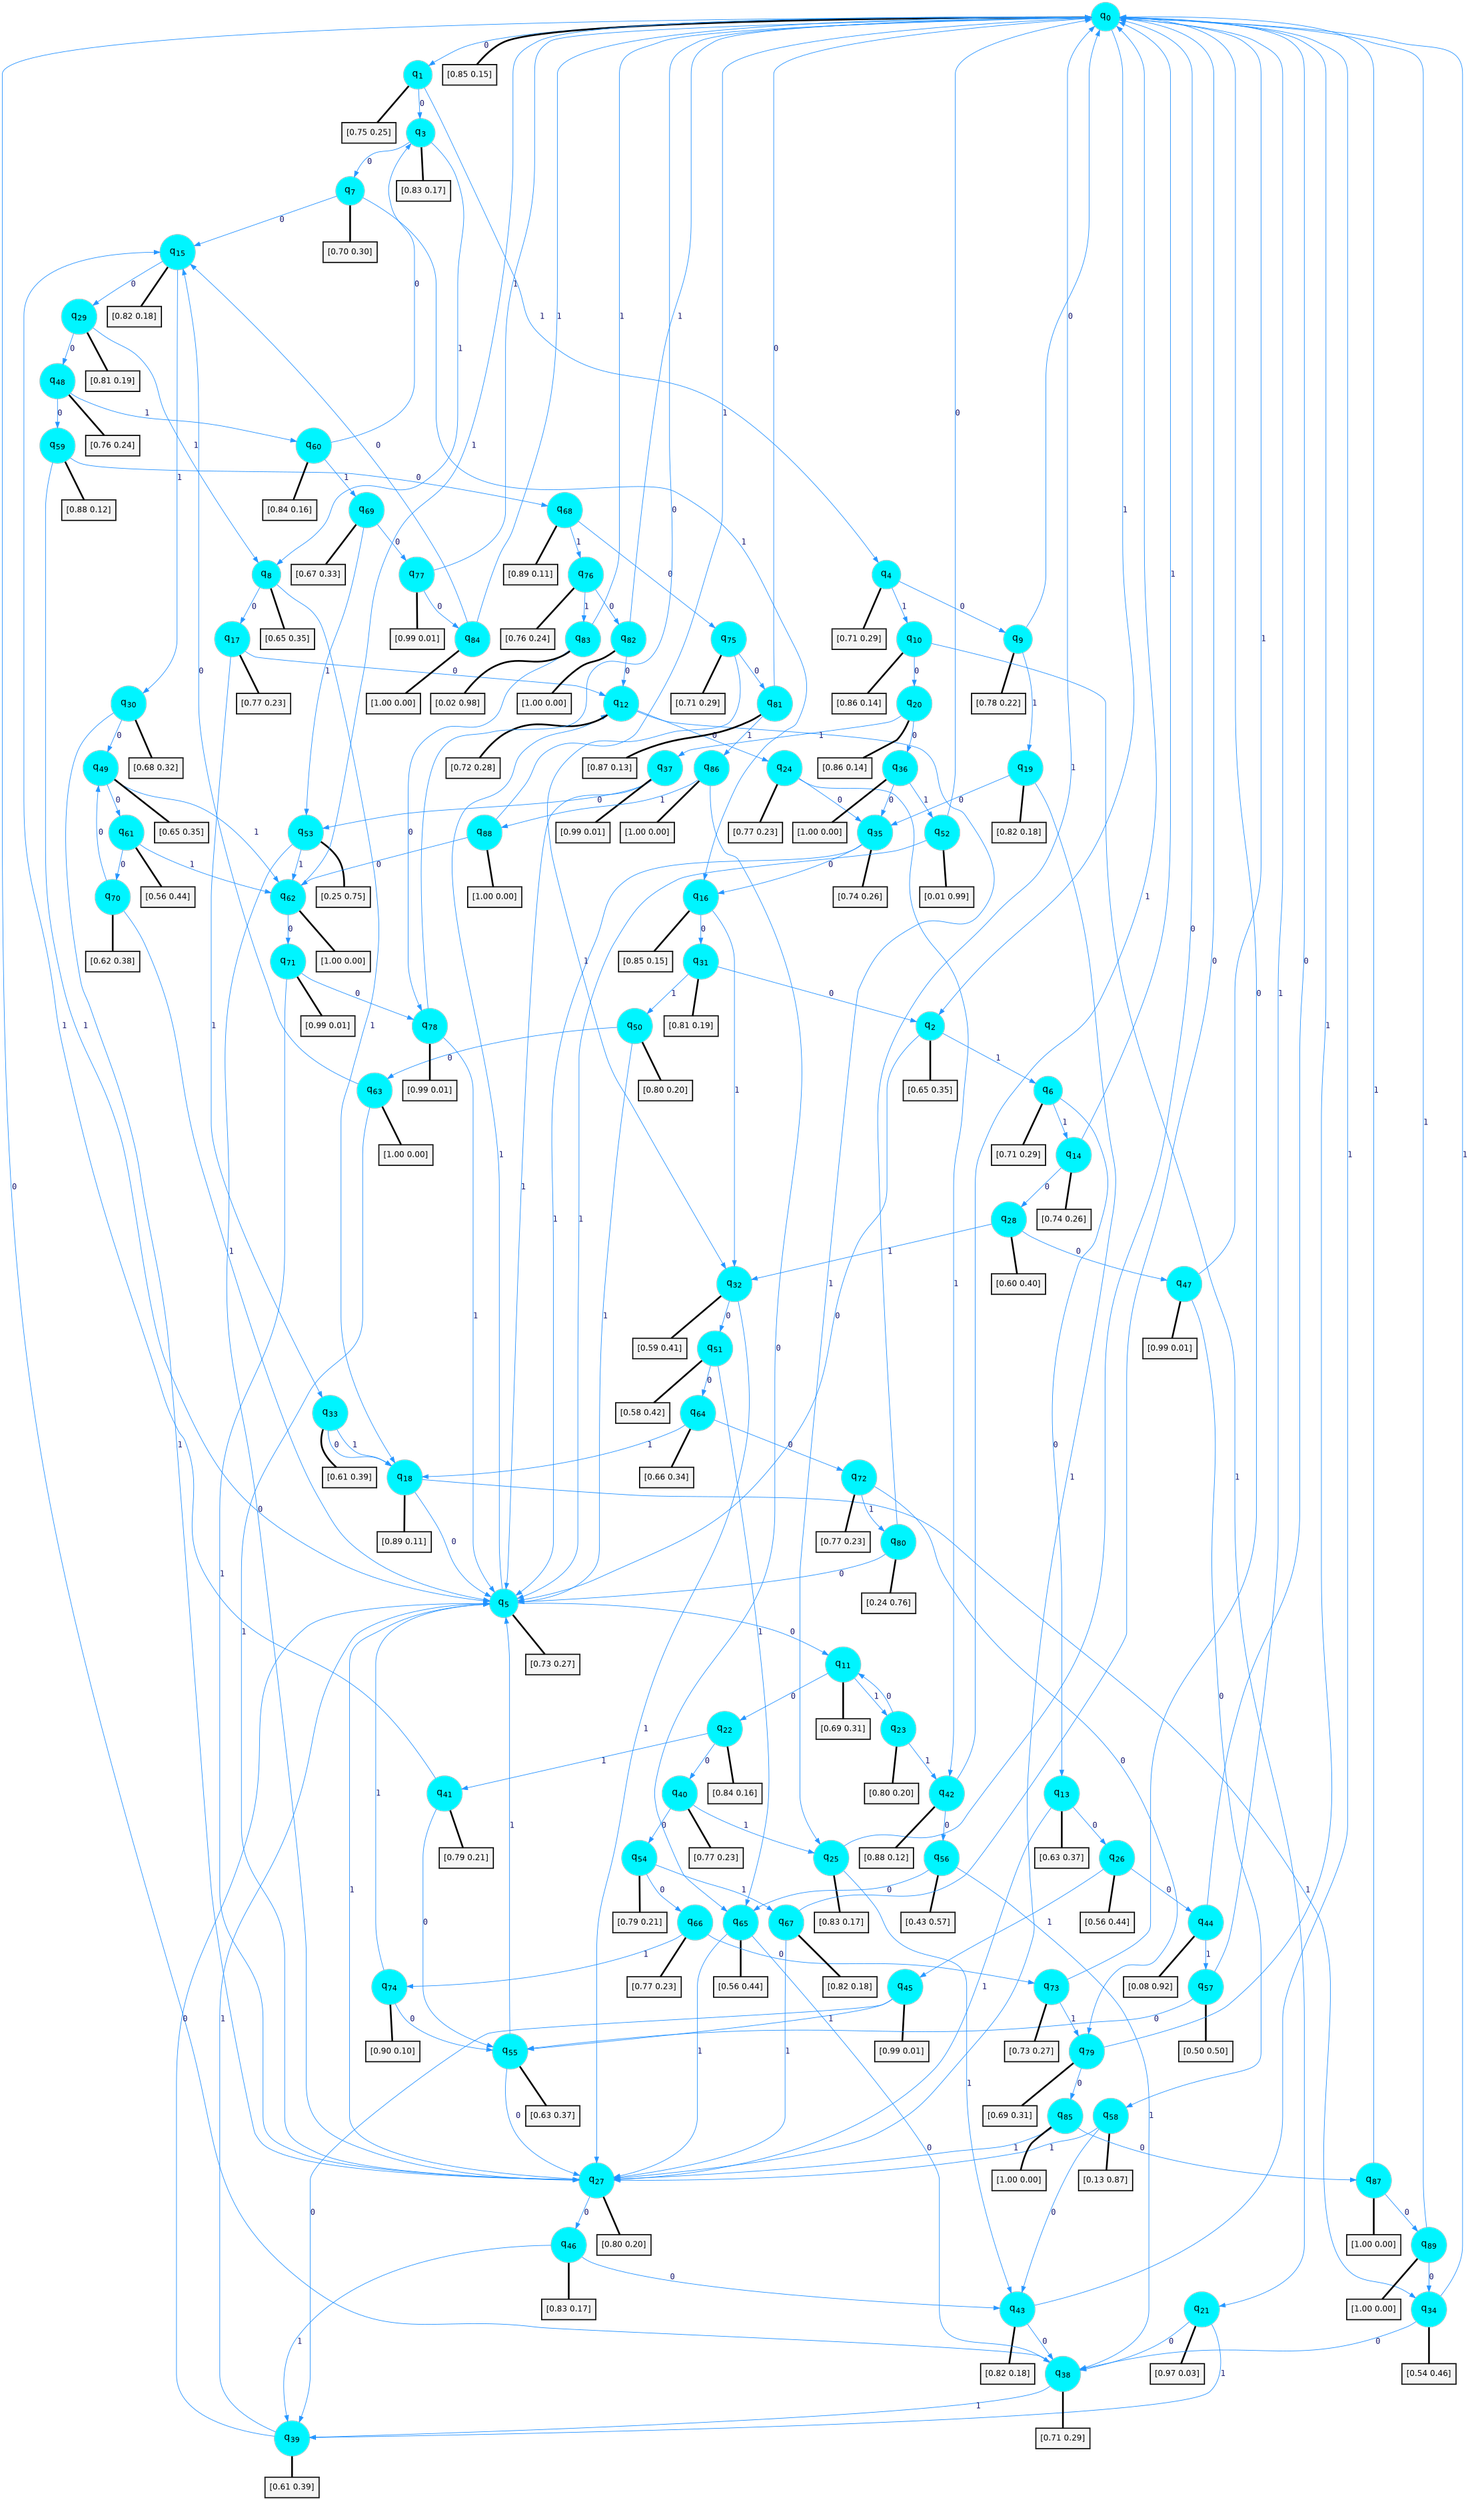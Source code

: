 digraph G {
graph [
bgcolor=transparent, dpi=300, rankdir=TD, size="40,25"];
node [
color=gray, fillcolor=turquoise1, fontcolor=black, fontname=Helvetica, fontsize=16, fontweight=bold, shape=circle, style=filled];
edge [
arrowsize=1, color=dodgerblue1, fontcolor=midnightblue, fontname=courier, fontweight=bold, penwidth=1, style=solid, weight=20];
0[label=<q<SUB>0</SUB>>];
1[label=<q<SUB>1</SUB>>];
2[label=<q<SUB>2</SUB>>];
3[label=<q<SUB>3</SUB>>];
4[label=<q<SUB>4</SUB>>];
5[label=<q<SUB>5</SUB>>];
6[label=<q<SUB>6</SUB>>];
7[label=<q<SUB>7</SUB>>];
8[label=<q<SUB>8</SUB>>];
9[label=<q<SUB>9</SUB>>];
10[label=<q<SUB>10</SUB>>];
11[label=<q<SUB>11</SUB>>];
12[label=<q<SUB>12</SUB>>];
13[label=<q<SUB>13</SUB>>];
14[label=<q<SUB>14</SUB>>];
15[label=<q<SUB>15</SUB>>];
16[label=<q<SUB>16</SUB>>];
17[label=<q<SUB>17</SUB>>];
18[label=<q<SUB>18</SUB>>];
19[label=<q<SUB>19</SUB>>];
20[label=<q<SUB>20</SUB>>];
21[label=<q<SUB>21</SUB>>];
22[label=<q<SUB>22</SUB>>];
23[label=<q<SUB>23</SUB>>];
24[label=<q<SUB>24</SUB>>];
25[label=<q<SUB>25</SUB>>];
26[label=<q<SUB>26</SUB>>];
27[label=<q<SUB>27</SUB>>];
28[label=<q<SUB>28</SUB>>];
29[label=<q<SUB>29</SUB>>];
30[label=<q<SUB>30</SUB>>];
31[label=<q<SUB>31</SUB>>];
32[label=<q<SUB>32</SUB>>];
33[label=<q<SUB>33</SUB>>];
34[label=<q<SUB>34</SUB>>];
35[label=<q<SUB>35</SUB>>];
36[label=<q<SUB>36</SUB>>];
37[label=<q<SUB>37</SUB>>];
38[label=<q<SUB>38</SUB>>];
39[label=<q<SUB>39</SUB>>];
40[label=<q<SUB>40</SUB>>];
41[label=<q<SUB>41</SUB>>];
42[label=<q<SUB>42</SUB>>];
43[label=<q<SUB>43</SUB>>];
44[label=<q<SUB>44</SUB>>];
45[label=<q<SUB>45</SUB>>];
46[label=<q<SUB>46</SUB>>];
47[label=<q<SUB>47</SUB>>];
48[label=<q<SUB>48</SUB>>];
49[label=<q<SUB>49</SUB>>];
50[label=<q<SUB>50</SUB>>];
51[label=<q<SUB>51</SUB>>];
52[label=<q<SUB>52</SUB>>];
53[label=<q<SUB>53</SUB>>];
54[label=<q<SUB>54</SUB>>];
55[label=<q<SUB>55</SUB>>];
56[label=<q<SUB>56</SUB>>];
57[label=<q<SUB>57</SUB>>];
58[label=<q<SUB>58</SUB>>];
59[label=<q<SUB>59</SUB>>];
60[label=<q<SUB>60</SUB>>];
61[label=<q<SUB>61</SUB>>];
62[label=<q<SUB>62</SUB>>];
63[label=<q<SUB>63</SUB>>];
64[label=<q<SUB>64</SUB>>];
65[label=<q<SUB>65</SUB>>];
66[label=<q<SUB>66</SUB>>];
67[label=<q<SUB>67</SUB>>];
68[label=<q<SUB>68</SUB>>];
69[label=<q<SUB>69</SUB>>];
70[label=<q<SUB>70</SUB>>];
71[label=<q<SUB>71</SUB>>];
72[label=<q<SUB>72</SUB>>];
73[label=<q<SUB>73</SUB>>];
74[label=<q<SUB>74</SUB>>];
75[label=<q<SUB>75</SUB>>];
76[label=<q<SUB>76</SUB>>];
77[label=<q<SUB>77</SUB>>];
78[label=<q<SUB>78</SUB>>];
79[label=<q<SUB>79</SUB>>];
80[label=<q<SUB>80</SUB>>];
81[label=<q<SUB>81</SUB>>];
82[label=<q<SUB>82</SUB>>];
83[label=<q<SUB>83</SUB>>];
84[label=<q<SUB>84</SUB>>];
85[label=<q<SUB>85</SUB>>];
86[label=<q<SUB>86</SUB>>];
87[label=<q<SUB>87</SUB>>];
88[label=<q<SUB>88</SUB>>];
89[label=<q<SUB>89</SUB>>];
90[label="[0.85 0.15]", shape=box,fontcolor=black, fontname=Helvetica, fontsize=14, penwidth=2, fillcolor=whitesmoke,color=black];
91[label="[0.75 0.25]", shape=box,fontcolor=black, fontname=Helvetica, fontsize=14, penwidth=2, fillcolor=whitesmoke,color=black];
92[label="[0.65 0.35]", shape=box,fontcolor=black, fontname=Helvetica, fontsize=14, penwidth=2, fillcolor=whitesmoke,color=black];
93[label="[0.83 0.17]", shape=box,fontcolor=black, fontname=Helvetica, fontsize=14, penwidth=2, fillcolor=whitesmoke,color=black];
94[label="[0.71 0.29]", shape=box,fontcolor=black, fontname=Helvetica, fontsize=14, penwidth=2, fillcolor=whitesmoke,color=black];
95[label="[0.73 0.27]", shape=box,fontcolor=black, fontname=Helvetica, fontsize=14, penwidth=2, fillcolor=whitesmoke,color=black];
96[label="[0.71 0.29]", shape=box,fontcolor=black, fontname=Helvetica, fontsize=14, penwidth=2, fillcolor=whitesmoke,color=black];
97[label="[0.70 0.30]", shape=box,fontcolor=black, fontname=Helvetica, fontsize=14, penwidth=2, fillcolor=whitesmoke,color=black];
98[label="[0.65 0.35]", shape=box,fontcolor=black, fontname=Helvetica, fontsize=14, penwidth=2, fillcolor=whitesmoke,color=black];
99[label="[0.78 0.22]", shape=box,fontcolor=black, fontname=Helvetica, fontsize=14, penwidth=2, fillcolor=whitesmoke,color=black];
100[label="[0.86 0.14]", shape=box,fontcolor=black, fontname=Helvetica, fontsize=14, penwidth=2, fillcolor=whitesmoke,color=black];
101[label="[0.69 0.31]", shape=box,fontcolor=black, fontname=Helvetica, fontsize=14, penwidth=2, fillcolor=whitesmoke,color=black];
102[label="[0.72 0.28]", shape=box,fontcolor=black, fontname=Helvetica, fontsize=14, penwidth=2, fillcolor=whitesmoke,color=black];
103[label="[0.63 0.37]", shape=box,fontcolor=black, fontname=Helvetica, fontsize=14, penwidth=2, fillcolor=whitesmoke,color=black];
104[label="[0.74 0.26]", shape=box,fontcolor=black, fontname=Helvetica, fontsize=14, penwidth=2, fillcolor=whitesmoke,color=black];
105[label="[0.82 0.18]", shape=box,fontcolor=black, fontname=Helvetica, fontsize=14, penwidth=2, fillcolor=whitesmoke,color=black];
106[label="[0.85 0.15]", shape=box,fontcolor=black, fontname=Helvetica, fontsize=14, penwidth=2, fillcolor=whitesmoke,color=black];
107[label="[0.77 0.23]", shape=box,fontcolor=black, fontname=Helvetica, fontsize=14, penwidth=2, fillcolor=whitesmoke,color=black];
108[label="[0.89 0.11]", shape=box,fontcolor=black, fontname=Helvetica, fontsize=14, penwidth=2, fillcolor=whitesmoke,color=black];
109[label="[0.82 0.18]", shape=box,fontcolor=black, fontname=Helvetica, fontsize=14, penwidth=2, fillcolor=whitesmoke,color=black];
110[label="[0.86 0.14]", shape=box,fontcolor=black, fontname=Helvetica, fontsize=14, penwidth=2, fillcolor=whitesmoke,color=black];
111[label="[0.97 0.03]", shape=box,fontcolor=black, fontname=Helvetica, fontsize=14, penwidth=2, fillcolor=whitesmoke,color=black];
112[label="[0.84 0.16]", shape=box,fontcolor=black, fontname=Helvetica, fontsize=14, penwidth=2, fillcolor=whitesmoke,color=black];
113[label="[0.80 0.20]", shape=box,fontcolor=black, fontname=Helvetica, fontsize=14, penwidth=2, fillcolor=whitesmoke,color=black];
114[label="[0.77 0.23]", shape=box,fontcolor=black, fontname=Helvetica, fontsize=14, penwidth=2, fillcolor=whitesmoke,color=black];
115[label="[0.83 0.17]", shape=box,fontcolor=black, fontname=Helvetica, fontsize=14, penwidth=2, fillcolor=whitesmoke,color=black];
116[label="[0.56 0.44]", shape=box,fontcolor=black, fontname=Helvetica, fontsize=14, penwidth=2, fillcolor=whitesmoke,color=black];
117[label="[0.80 0.20]", shape=box,fontcolor=black, fontname=Helvetica, fontsize=14, penwidth=2, fillcolor=whitesmoke,color=black];
118[label="[0.60 0.40]", shape=box,fontcolor=black, fontname=Helvetica, fontsize=14, penwidth=2, fillcolor=whitesmoke,color=black];
119[label="[0.81 0.19]", shape=box,fontcolor=black, fontname=Helvetica, fontsize=14, penwidth=2, fillcolor=whitesmoke,color=black];
120[label="[0.68 0.32]", shape=box,fontcolor=black, fontname=Helvetica, fontsize=14, penwidth=2, fillcolor=whitesmoke,color=black];
121[label="[0.81 0.19]", shape=box,fontcolor=black, fontname=Helvetica, fontsize=14, penwidth=2, fillcolor=whitesmoke,color=black];
122[label="[0.59 0.41]", shape=box,fontcolor=black, fontname=Helvetica, fontsize=14, penwidth=2, fillcolor=whitesmoke,color=black];
123[label="[0.61 0.39]", shape=box,fontcolor=black, fontname=Helvetica, fontsize=14, penwidth=2, fillcolor=whitesmoke,color=black];
124[label="[0.54 0.46]", shape=box,fontcolor=black, fontname=Helvetica, fontsize=14, penwidth=2, fillcolor=whitesmoke,color=black];
125[label="[0.74 0.26]", shape=box,fontcolor=black, fontname=Helvetica, fontsize=14, penwidth=2, fillcolor=whitesmoke,color=black];
126[label="[1.00 0.00]", shape=box,fontcolor=black, fontname=Helvetica, fontsize=14, penwidth=2, fillcolor=whitesmoke,color=black];
127[label="[0.99 0.01]", shape=box,fontcolor=black, fontname=Helvetica, fontsize=14, penwidth=2, fillcolor=whitesmoke,color=black];
128[label="[0.71 0.29]", shape=box,fontcolor=black, fontname=Helvetica, fontsize=14, penwidth=2, fillcolor=whitesmoke,color=black];
129[label="[0.61 0.39]", shape=box,fontcolor=black, fontname=Helvetica, fontsize=14, penwidth=2, fillcolor=whitesmoke,color=black];
130[label="[0.77 0.23]", shape=box,fontcolor=black, fontname=Helvetica, fontsize=14, penwidth=2, fillcolor=whitesmoke,color=black];
131[label="[0.79 0.21]", shape=box,fontcolor=black, fontname=Helvetica, fontsize=14, penwidth=2, fillcolor=whitesmoke,color=black];
132[label="[0.88 0.12]", shape=box,fontcolor=black, fontname=Helvetica, fontsize=14, penwidth=2, fillcolor=whitesmoke,color=black];
133[label="[0.82 0.18]", shape=box,fontcolor=black, fontname=Helvetica, fontsize=14, penwidth=2, fillcolor=whitesmoke,color=black];
134[label="[0.08 0.92]", shape=box,fontcolor=black, fontname=Helvetica, fontsize=14, penwidth=2, fillcolor=whitesmoke,color=black];
135[label="[0.99 0.01]", shape=box,fontcolor=black, fontname=Helvetica, fontsize=14, penwidth=2, fillcolor=whitesmoke,color=black];
136[label="[0.83 0.17]", shape=box,fontcolor=black, fontname=Helvetica, fontsize=14, penwidth=2, fillcolor=whitesmoke,color=black];
137[label="[0.99 0.01]", shape=box,fontcolor=black, fontname=Helvetica, fontsize=14, penwidth=2, fillcolor=whitesmoke,color=black];
138[label="[0.76 0.24]", shape=box,fontcolor=black, fontname=Helvetica, fontsize=14, penwidth=2, fillcolor=whitesmoke,color=black];
139[label="[0.65 0.35]", shape=box,fontcolor=black, fontname=Helvetica, fontsize=14, penwidth=2, fillcolor=whitesmoke,color=black];
140[label="[0.80 0.20]", shape=box,fontcolor=black, fontname=Helvetica, fontsize=14, penwidth=2, fillcolor=whitesmoke,color=black];
141[label="[0.58 0.42]", shape=box,fontcolor=black, fontname=Helvetica, fontsize=14, penwidth=2, fillcolor=whitesmoke,color=black];
142[label="[0.01 0.99]", shape=box,fontcolor=black, fontname=Helvetica, fontsize=14, penwidth=2, fillcolor=whitesmoke,color=black];
143[label="[0.25 0.75]", shape=box,fontcolor=black, fontname=Helvetica, fontsize=14, penwidth=2, fillcolor=whitesmoke,color=black];
144[label="[0.79 0.21]", shape=box,fontcolor=black, fontname=Helvetica, fontsize=14, penwidth=2, fillcolor=whitesmoke,color=black];
145[label="[0.63 0.37]", shape=box,fontcolor=black, fontname=Helvetica, fontsize=14, penwidth=2, fillcolor=whitesmoke,color=black];
146[label="[0.43 0.57]", shape=box,fontcolor=black, fontname=Helvetica, fontsize=14, penwidth=2, fillcolor=whitesmoke,color=black];
147[label="[0.50 0.50]", shape=box,fontcolor=black, fontname=Helvetica, fontsize=14, penwidth=2, fillcolor=whitesmoke,color=black];
148[label="[0.13 0.87]", shape=box,fontcolor=black, fontname=Helvetica, fontsize=14, penwidth=2, fillcolor=whitesmoke,color=black];
149[label="[0.88 0.12]", shape=box,fontcolor=black, fontname=Helvetica, fontsize=14, penwidth=2, fillcolor=whitesmoke,color=black];
150[label="[0.84 0.16]", shape=box,fontcolor=black, fontname=Helvetica, fontsize=14, penwidth=2, fillcolor=whitesmoke,color=black];
151[label="[0.56 0.44]", shape=box,fontcolor=black, fontname=Helvetica, fontsize=14, penwidth=2, fillcolor=whitesmoke,color=black];
152[label="[1.00 0.00]", shape=box,fontcolor=black, fontname=Helvetica, fontsize=14, penwidth=2, fillcolor=whitesmoke,color=black];
153[label="[1.00 0.00]", shape=box,fontcolor=black, fontname=Helvetica, fontsize=14, penwidth=2, fillcolor=whitesmoke,color=black];
154[label="[0.66 0.34]", shape=box,fontcolor=black, fontname=Helvetica, fontsize=14, penwidth=2, fillcolor=whitesmoke,color=black];
155[label="[0.56 0.44]", shape=box,fontcolor=black, fontname=Helvetica, fontsize=14, penwidth=2, fillcolor=whitesmoke,color=black];
156[label="[0.77 0.23]", shape=box,fontcolor=black, fontname=Helvetica, fontsize=14, penwidth=2, fillcolor=whitesmoke,color=black];
157[label="[0.82 0.18]", shape=box,fontcolor=black, fontname=Helvetica, fontsize=14, penwidth=2, fillcolor=whitesmoke,color=black];
158[label="[0.89 0.11]", shape=box,fontcolor=black, fontname=Helvetica, fontsize=14, penwidth=2, fillcolor=whitesmoke,color=black];
159[label="[0.67 0.33]", shape=box,fontcolor=black, fontname=Helvetica, fontsize=14, penwidth=2, fillcolor=whitesmoke,color=black];
160[label="[0.62 0.38]", shape=box,fontcolor=black, fontname=Helvetica, fontsize=14, penwidth=2, fillcolor=whitesmoke,color=black];
161[label="[0.99 0.01]", shape=box,fontcolor=black, fontname=Helvetica, fontsize=14, penwidth=2, fillcolor=whitesmoke,color=black];
162[label="[0.77 0.23]", shape=box,fontcolor=black, fontname=Helvetica, fontsize=14, penwidth=2, fillcolor=whitesmoke,color=black];
163[label="[0.73 0.27]", shape=box,fontcolor=black, fontname=Helvetica, fontsize=14, penwidth=2, fillcolor=whitesmoke,color=black];
164[label="[0.90 0.10]", shape=box,fontcolor=black, fontname=Helvetica, fontsize=14, penwidth=2, fillcolor=whitesmoke,color=black];
165[label="[0.71 0.29]", shape=box,fontcolor=black, fontname=Helvetica, fontsize=14, penwidth=2, fillcolor=whitesmoke,color=black];
166[label="[0.76 0.24]", shape=box,fontcolor=black, fontname=Helvetica, fontsize=14, penwidth=2, fillcolor=whitesmoke,color=black];
167[label="[0.99 0.01]", shape=box,fontcolor=black, fontname=Helvetica, fontsize=14, penwidth=2, fillcolor=whitesmoke,color=black];
168[label="[0.99 0.01]", shape=box,fontcolor=black, fontname=Helvetica, fontsize=14, penwidth=2, fillcolor=whitesmoke,color=black];
169[label="[0.69 0.31]", shape=box,fontcolor=black, fontname=Helvetica, fontsize=14, penwidth=2, fillcolor=whitesmoke,color=black];
170[label="[0.24 0.76]", shape=box,fontcolor=black, fontname=Helvetica, fontsize=14, penwidth=2, fillcolor=whitesmoke,color=black];
171[label="[0.87 0.13]", shape=box,fontcolor=black, fontname=Helvetica, fontsize=14, penwidth=2, fillcolor=whitesmoke,color=black];
172[label="[1.00 0.00]", shape=box,fontcolor=black, fontname=Helvetica, fontsize=14, penwidth=2, fillcolor=whitesmoke,color=black];
173[label="[0.02 0.98]", shape=box,fontcolor=black, fontname=Helvetica, fontsize=14, penwidth=2, fillcolor=whitesmoke,color=black];
174[label="[1.00 0.00]", shape=box,fontcolor=black, fontname=Helvetica, fontsize=14, penwidth=2, fillcolor=whitesmoke,color=black];
175[label="[1.00 0.00]", shape=box,fontcolor=black, fontname=Helvetica, fontsize=14, penwidth=2, fillcolor=whitesmoke,color=black];
176[label="[1.00 0.00]", shape=box,fontcolor=black, fontname=Helvetica, fontsize=14, penwidth=2, fillcolor=whitesmoke,color=black];
177[label="[1.00 0.00]", shape=box,fontcolor=black, fontname=Helvetica, fontsize=14, penwidth=2, fillcolor=whitesmoke,color=black];
178[label="[1.00 0.00]", shape=box,fontcolor=black, fontname=Helvetica, fontsize=14, penwidth=2, fillcolor=whitesmoke,color=black];
179[label="[1.00 0.00]", shape=box,fontcolor=black, fontname=Helvetica, fontsize=14, penwidth=2, fillcolor=whitesmoke,color=black];
0->1 [label=0];
0->2 [label=1];
0->90 [arrowhead=none, penwidth=3,color=black];
1->3 [label=0];
1->4 [label=1];
1->91 [arrowhead=none, penwidth=3,color=black];
2->5 [label=0];
2->6 [label=1];
2->92 [arrowhead=none, penwidth=3,color=black];
3->7 [label=0];
3->8 [label=1];
3->93 [arrowhead=none, penwidth=3,color=black];
4->9 [label=0];
4->10 [label=1];
4->94 [arrowhead=none, penwidth=3,color=black];
5->11 [label=0];
5->12 [label=1];
5->95 [arrowhead=none, penwidth=3,color=black];
6->13 [label=0];
6->14 [label=1];
6->96 [arrowhead=none, penwidth=3,color=black];
7->15 [label=0];
7->16 [label=1];
7->97 [arrowhead=none, penwidth=3,color=black];
8->17 [label=0];
8->18 [label=1];
8->98 [arrowhead=none, penwidth=3,color=black];
9->0 [label=0];
9->19 [label=1];
9->99 [arrowhead=none, penwidth=3,color=black];
10->20 [label=0];
10->21 [label=1];
10->100 [arrowhead=none, penwidth=3,color=black];
11->22 [label=0];
11->23 [label=1];
11->101 [arrowhead=none, penwidth=3,color=black];
12->24 [label=0];
12->25 [label=1];
12->102 [arrowhead=none, penwidth=3,color=black];
13->26 [label=0];
13->27 [label=1];
13->103 [arrowhead=none, penwidth=3,color=black];
14->28 [label=0];
14->0 [label=1];
14->104 [arrowhead=none, penwidth=3,color=black];
15->29 [label=0];
15->30 [label=1];
15->105 [arrowhead=none, penwidth=3,color=black];
16->31 [label=0];
16->32 [label=1];
16->106 [arrowhead=none, penwidth=3,color=black];
17->12 [label=0];
17->33 [label=1];
17->107 [arrowhead=none, penwidth=3,color=black];
18->5 [label=0];
18->34 [label=1];
18->108 [arrowhead=none, penwidth=3,color=black];
19->35 [label=0];
19->27 [label=1];
19->109 [arrowhead=none, penwidth=3,color=black];
20->36 [label=0];
20->37 [label=1];
20->110 [arrowhead=none, penwidth=3,color=black];
21->38 [label=0];
21->39 [label=1];
21->111 [arrowhead=none, penwidth=3,color=black];
22->40 [label=0];
22->41 [label=1];
22->112 [arrowhead=none, penwidth=3,color=black];
23->11 [label=0];
23->42 [label=1];
23->113 [arrowhead=none, penwidth=3,color=black];
24->35 [label=0];
24->42 [label=1];
24->114 [arrowhead=none, penwidth=3,color=black];
25->0 [label=0];
25->43 [label=1];
25->115 [arrowhead=none, penwidth=3,color=black];
26->44 [label=0];
26->45 [label=1];
26->116 [arrowhead=none, penwidth=3,color=black];
27->46 [label=0];
27->5 [label=1];
27->117 [arrowhead=none, penwidth=3,color=black];
28->47 [label=0];
28->32 [label=1];
28->118 [arrowhead=none, penwidth=3,color=black];
29->48 [label=0];
29->8 [label=1];
29->119 [arrowhead=none, penwidth=3,color=black];
30->49 [label=0];
30->27 [label=1];
30->120 [arrowhead=none, penwidth=3,color=black];
31->2 [label=0];
31->50 [label=1];
31->121 [arrowhead=none, penwidth=3,color=black];
32->51 [label=0];
32->27 [label=1];
32->122 [arrowhead=none, penwidth=3,color=black];
33->18 [label=0];
33->18 [label=1];
33->123 [arrowhead=none, penwidth=3,color=black];
34->38 [label=0];
34->0 [label=1];
34->124 [arrowhead=none, penwidth=3,color=black];
35->16 [label=0];
35->5 [label=1];
35->125 [arrowhead=none, penwidth=3,color=black];
36->35 [label=0];
36->52 [label=1];
36->126 [arrowhead=none, penwidth=3,color=black];
37->53 [label=0];
37->5 [label=1];
37->127 [arrowhead=none, penwidth=3,color=black];
38->0 [label=0];
38->39 [label=1];
38->128 [arrowhead=none, penwidth=3,color=black];
39->5 [label=0];
39->5 [label=1];
39->129 [arrowhead=none, penwidth=3,color=black];
40->54 [label=0];
40->25 [label=1];
40->130 [arrowhead=none, penwidth=3,color=black];
41->55 [label=0];
41->15 [label=1];
41->131 [arrowhead=none, penwidth=3,color=black];
42->56 [label=0];
42->0 [label=1];
42->132 [arrowhead=none, penwidth=3,color=black];
43->38 [label=0];
43->0 [label=1];
43->133 [arrowhead=none, penwidth=3,color=black];
44->0 [label=0];
44->57 [label=1];
44->134 [arrowhead=none, penwidth=3,color=black];
45->39 [label=0];
45->55 [label=1];
45->135 [arrowhead=none, penwidth=3,color=black];
46->43 [label=0];
46->39 [label=1];
46->136 [arrowhead=none, penwidth=3,color=black];
47->58 [label=0];
47->0 [label=1];
47->137 [arrowhead=none, penwidth=3,color=black];
48->59 [label=0];
48->60 [label=1];
48->138 [arrowhead=none, penwidth=3,color=black];
49->61 [label=0];
49->62 [label=1];
49->139 [arrowhead=none, penwidth=3,color=black];
50->63 [label=0];
50->5 [label=1];
50->140 [arrowhead=none, penwidth=3,color=black];
51->64 [label=0];
51->65 [label=1];
51->141 [arrowhead=none, penwidth=3,color=black];
52->0 [label=0];
52->5 [label=1];
52->142 [arrowhead=none, penwidth=3,color=black];
53->27 [label=0];
53->62 [label=1];
53->143 [arrowhead=none, penwidth=3,color=black];
54->66 [label=0];
54->67 [label=1];
54->144 [arrowhead=none, penwidth=3,color=black];
55->27 [label=0];
55->5 [label=1];
55->145 [arrowhead=none, penwidth=3,color=black];
56->65 [label=0];
56->38 [label=1];
56->146 [arrowhead=none, penwidth=3,color=black];
57->55 [label=0];
57->0 [label=1];
57->147 [arrowhead=none, penwidth=3,color=black];
58->43 [label=0];
58->27 [label=1];
58->148 [arrowhead=none, penwidth=3,color=black];
59->68 [label=0];
59->5 [label=1];
59->149 [arrowhead=none, penwidth=3,color=black];
60->3 [label=0];
60->69 [label=1];
60->150 [arrowhead=none, penwidth=3,color=black];
61->70 [label=0];
61->62 [label=1];
61->151 [arrowhead=none, penwidth=3,color=black];
62->71 [label=0];
62->0 [label=1];
62->152 [arrowhead=none, penwidth=3,color=black];
63->15 [label=0];
63->27 [label=1];
63->153 [arrowhead=none, penwidth=3,color=black];
64->72 [label=0];
64->18 [label=1];
64->154 [arrowhead=none, penwidth=3,color=black];
65->38 [label=0];
65->27 [label=1];
65->155 [arrowhead=none, penwidth=3,color=black];
66->73 [label=0];
66->74 [label=1];
66->156 [arrowhead=none, penwidth=3,color=black];
67->0 [label=0];
67->27 [label=1];
67->157 [arrowhead=none, penwidth=3,color=black];
68->75 [label=0];
68->76 [label=1];
68->158 [arrowhead=none, penwidth=3,color=black];
69->77 [label=0];
69->53 [label=1];
69->159 [arrowhead=none, penwidth=3,color=black];
70->49 [label=0];
70->5 [label=1];
70->160 [arrowhead=none, penwidth=3,color=black];
71->78 [label=0];
71->27 [label=1];
71->161 [arrowhead=none, penwidth=3,color=black];
72->79 [label=0];
72->80 [label=1];
72->162 [arrowhead=none, penwidth=3,color=black];
73->0 [label=0];
73->79 [label=1];
73->163 [arrowhead=none, penwidth=3,color=black];
74->55 [label=0];
74->5 [label=1];
74->164 [arrowhead=none, penwidth=3,color=black];
75->81 [label=0];
75->32 [label=1];
75->165 [arrowhead=none, penwidth=3,color=black];
76->82 [label=0];
76->83 [label=1];
76->166 [arrowhead=none, penwidth=3,color=black];
77->84 [label=0];
77->0 [label=1];
77->167 [arrowhead=none, penwidth=3,color=black];
78->0 [label=0];
78->5 [label=1];
78->168 [arrowhead=none, penwidth=3,color=black];
79->85 [label=0];
79->0 [label=1];
79->169 [arrowhead=none, penwidth=3,color=black];
80->5 [label=0];
80->0 [label=1];
80->170 [arrowhead=none, penwidth=3,color=black];
81->0 [label=0];
81->86 [label=1];
81->171 [arrowhead=none, penwidth=3,color=black];
82->12 [label=0];
82->0 [label=1];
82->172 [arrowhead=none, penwidth=3,color=black];
83->78 [label=0];
83->0 [label=1];
83->173 [arrowhead=none, penwidth=3,color=black];
84->15 [label=0];
84->0 [label=1];
84->174 [arrowhead=none, penwidth=3,color=black];
85->87 [label=0];
85->27 [label=1];
85->175 [arrowhead=none, penwidth=3,color=black];
86->65 [label=0];
86->88 [label=1];
86->176 [arrowhead=none, penwidth=3,color=black];
87->89 [label=0];
87->0 [label=1];
87->177 [arrowhead=none, penwidth=3,color=black];
88->62 [label=0];
88->0 [label=1];
88->178 [arrowhead=none, penwidth=3,color=black];
89->34 [label=0];
89->0 [label=1];
89->179 [arrowhead=none, penwidth=3,color=black];
}
